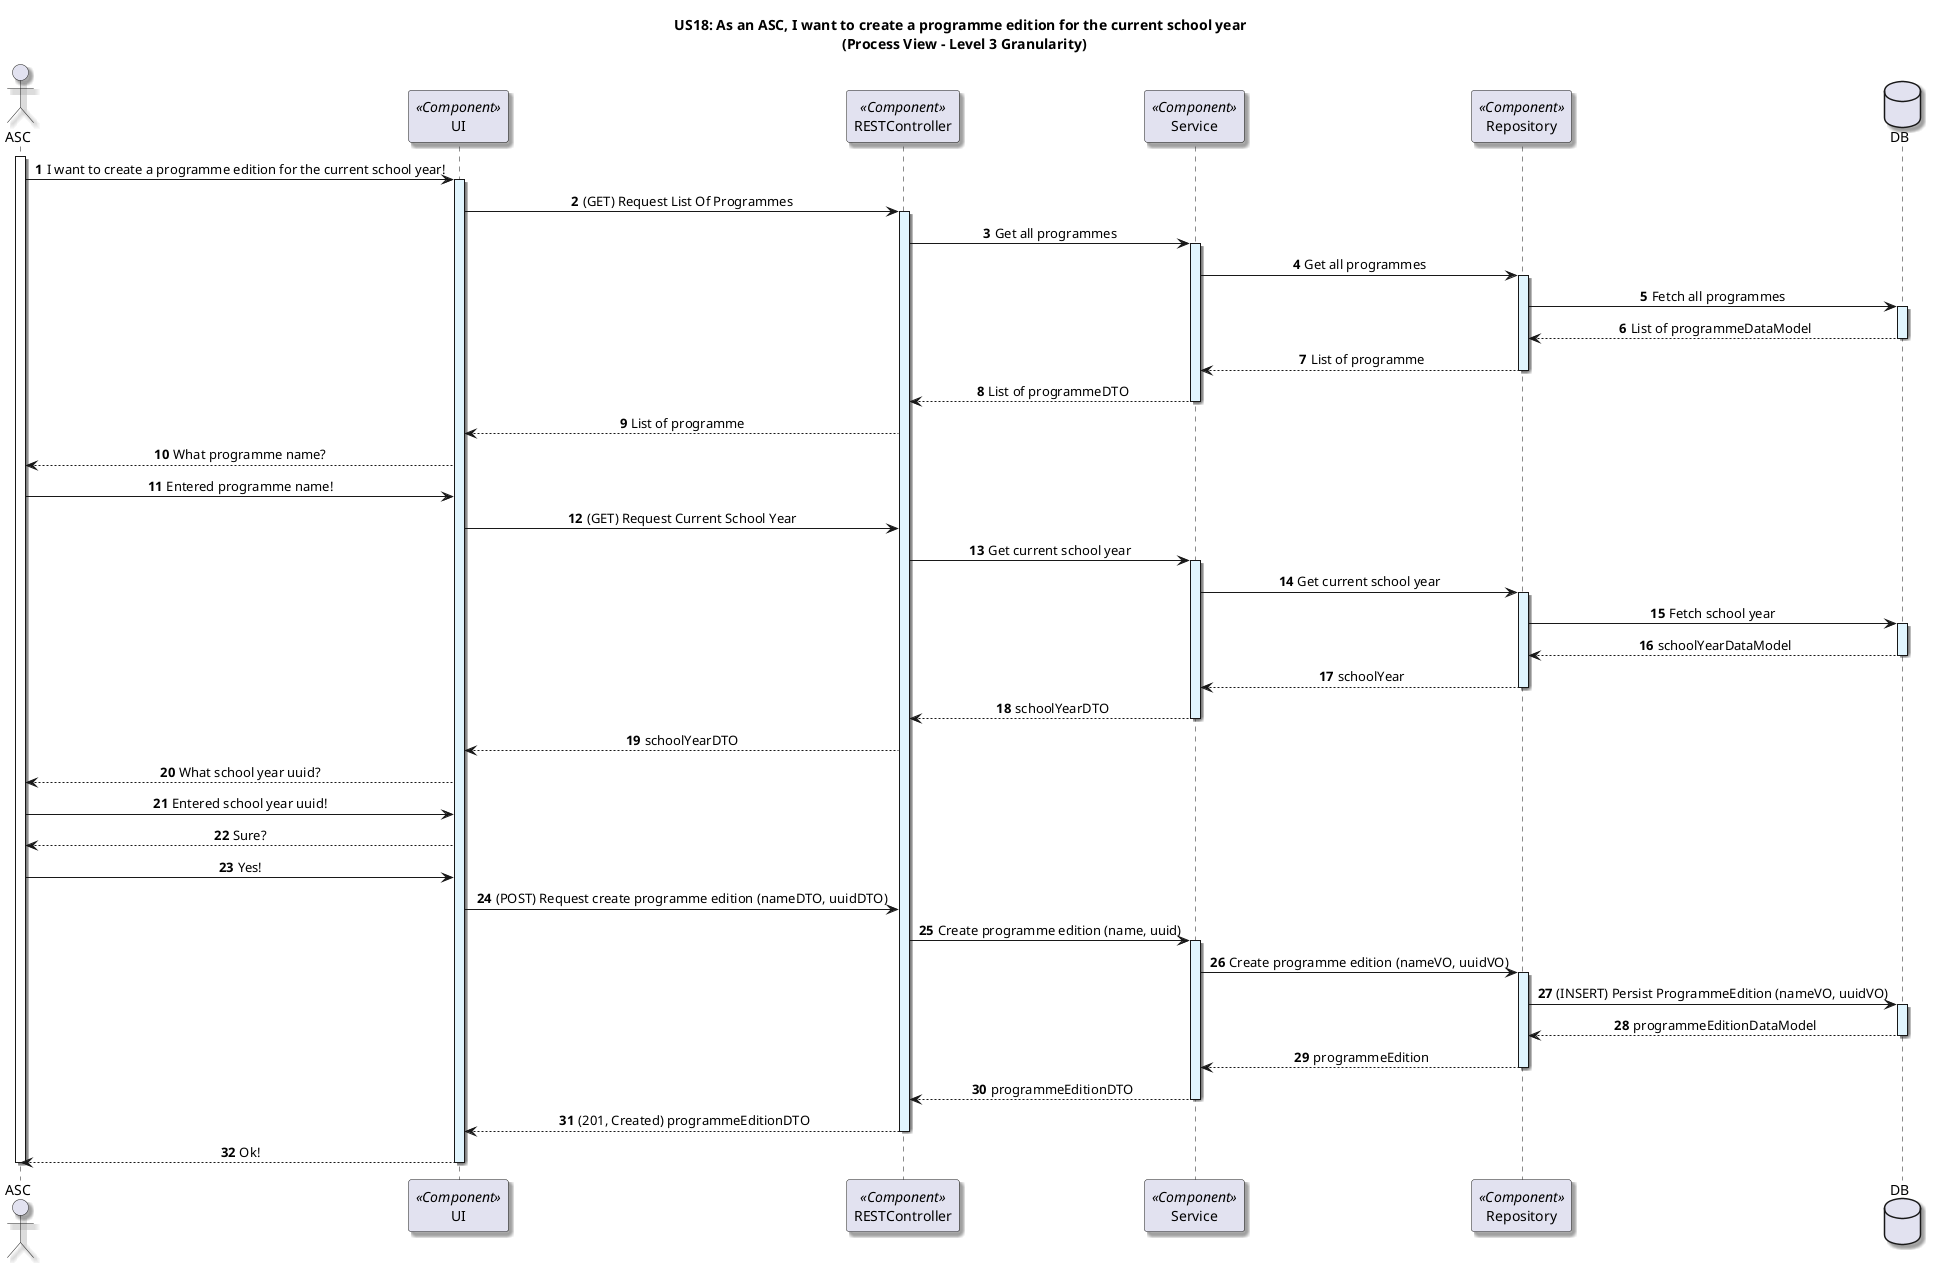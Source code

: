 @startuml

title US18: As an ASC, I want to create a programme edition for the current school year \n (Process View - Level 3 Granularity)

skinparam componentStyle component
skinparam defaultTextAlignment center
skinparam shadowing true

autonumber

actor ASC as ASC
participant "UI" as ui <<Component>>
participant "RESTController" as controller <<Component>>
participant "Service" as service <<Component>>
participant "Repository" as repository <<Component>>
database DB

activate ASC
ASC -> ui: I want to create a programme edition for the current school year!
activate ui #E1F5FE

ui -> controller: (GET) Request List Of Programmes
activate controller #E1F5FE
controller -> service: Get all programmes
activate service #E1F5FE
service -> repository: Get all programmes
activate repository #E1F5FE
repository -> DB: Fetch all programmes
activate DB #E1F5FE
DB --> repository: List of programmeDataModel
deactivate DB #E1F5FE
repository --> service: List of programme
deactivate repository #E1F5FE
service --> controller: List of programmeDTO
deactivate service #E1F5FE
controller --> ui: List of programme

ui --> ASC: What programme name?

ASC -> ui: Entered programme name!

ui -> controller: (GET) Request Current School Year
controller -> service: Get current school year
activate service #E1F5FE
service -> repository: Get current school year
activate repository #E1F5FE
repository -> DB: Fetch school year
activate DB #E1F5FE
DB --> repository: schoolYearDataModel
deactivate DB #E1F5FE
repository --> service: schoolYear
deactivate repository #E1F5FE
service --> controller: schoolYearDTO
deactivate service #E1F5FE
controller --> ui: schoolYearDTO

ui --> ASC: What school year uuid?

ASC -> ui: Entered school year uuid!

ui --> ASC: Sure?

ASC -> ui: Yes!

ui -> controller: (POST) Request create programme edition (nameDTO, uuidDTO)

controller -> service: Create programme edition (name, uuid)
activate service #E1F5FE
service -> repository: Create programme edition (nameVO, uuidVO)
activate repository #E1F5FE
repository -> DB: (INSERT) Persist ProgrammeEdition (nameVO, uuidVO)
activate DB #E1F5FE
DB --> repository: programmeEditionDataModel
deactivate DB #E1F5FE
repository --> service: programmeEdition
deactivate repository #E1F5FE
service --> controller: programmeEditionDTO
deactivate service #E1F5FE

controller --> ui: (201, Created) programmeEditionDTO
deactivate controller #E1F5FE

ui --> ASC: Ok!
deactivate ui
deactivate ASC

@enduml